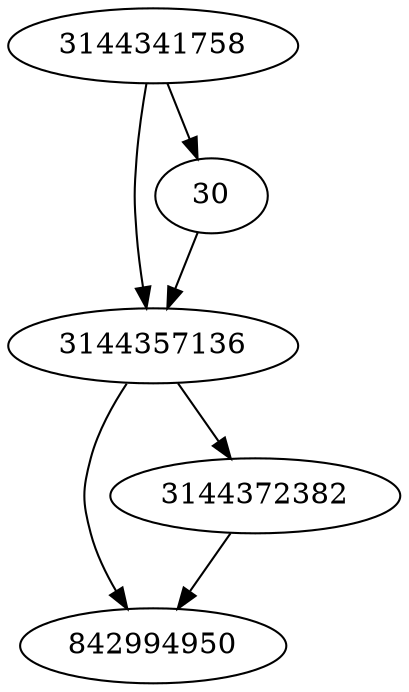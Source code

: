 strict digraph  {
842994950;
3144341758;
3144357136;
30;
3144372382;
3144341758 -> 3144357136;
3144341758 -> 30;
3144357136 -> 3144372382;
3144357136 -> 842994950;
30 -> 3144357136;
3144372382 -> 842994950;
}
